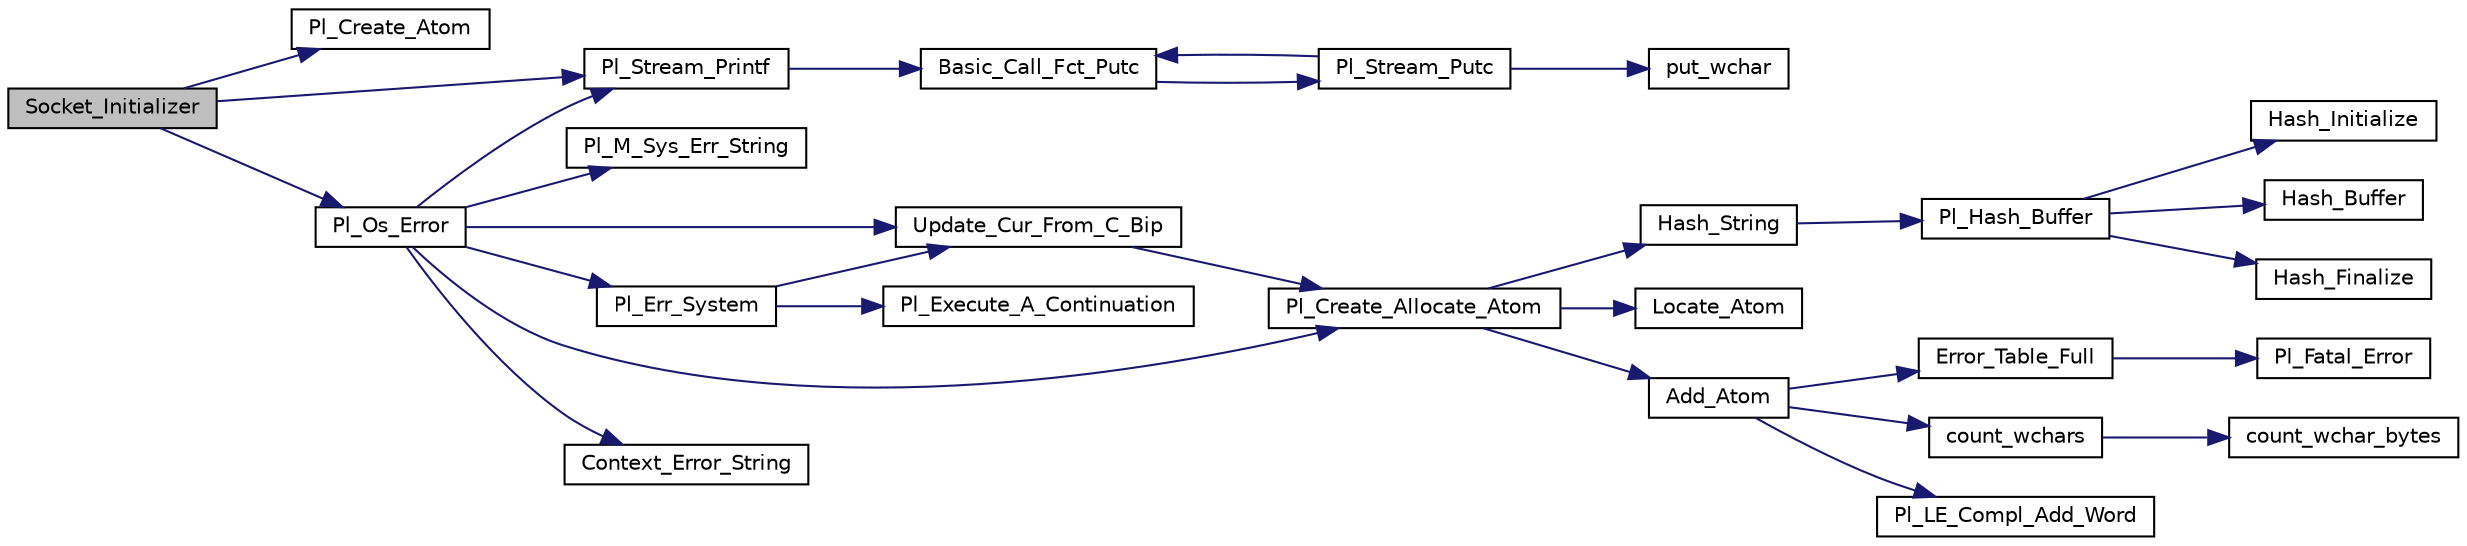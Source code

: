 digraph "Socket_Initializer"
{
  edge [fontname="Helvetica",fontsize="10",labelfontname="Helvetica",labelfontsize="10"];
  node [fontname="Helvetica",fontsize="10",shape=record];
  rankdir="LR";
  Node1 [label="Socket_Initializer",height=0.2,width=0.4,color="black", fillcolor="grey75", style="filled", fontcolor="black"];
  Node1 -> Node2 [color="midnightblue",fontsize="10",style="solid",fontname="Helvetica"];
  Node2 [label="Pl_Create_Atom",height=0.2,width=0.4,color="black", fillcolor="white", style="filled",URL="$atom_8c.html#a068c993d95113a2ba7643918e68eedb3"];
  Node1 -> Node3 [color="midnightblue",fontsize="10",style="solid",fontname="Helvetica"];
  Node3 [label="Pl_Stream_Printf",height=0.2,width=0.4,color="black", fillcolor="white", style="filled",URL="$stream__supp_8c.html#aa0a1fdfbaae9e476151527d87510c0eb"];
  Node3 -> Node4 [color="midnightblue",fontsize="10",style="solid",fontname="Helvetica"];
  Node4 [label="Basic_Call_Fct_Putc",height=0.2,width=0.4,color="black", fillcolor="white", style="filled",URL="$stream__supp_8c.html#a8f331c65c933f08991e3d6622ffe538f"];
  Node4 -> Node5 [color="midnightblue",fontsize="10",style="solid",fontname="Helvetica"];
  Node5 [label="Pl_Stream_Putc",height=0.2,width=0.4,color="black", fillcolor="white", style="filled",URL="$stream__supp_8c.html#aaa89ed2e422788cf2648a9228868c1b6"];
  Node5 -> Node6 [color="midnightblue",fontsize="10",style="solid",fontname="Helvetica"];
  Node6 [label="put_wchar",height=0.2,width=0.4,color="black", fillcolor="white", style="filled",URL="$pl__wchar_8c.html#a31bcb7c7ad4174170702cb4399feb8e3"];
  Node5 -> Node4 [color="midnightblue",fontsize="10",style="solid",fontname="Helvetica"];
  Node1 -> Node7 [color="midnightblue",fontsize="10",style="solid",fontname="Helvetica"];
  Node7 [label="Pl_Os_Error",height=0.2,width=0.4,color="black", fillcolor="white", style="filled",URL="$error__supp_8c.html#a76830f502895027f89f5430f7dcdd159"];
  Node7 -> Node8 [color="midnightblue",fontsize="10",style="solid",fontname="Helvetica"];
  Node8 [label="Pl_M_Sys_Err_String",height=0.2,width=0.4,color="black", fillcolor="white", style="filled",URL="$machine_8c.html#a9774325ac269ffeece1e5f266a410f2b"];
  Node7 -> Node9 [color="midnightblue",fontsize="10",style="solid",fontname="Helvetica"];
  Node9 [label="Pl_Err_System",height=0.2,width=0.4,color="black", fillcolor="white", style="filled",URL="$error__supp_8c.html#ac4cccc965ec1dcc416fc6516efa704b0"];
  Node9 -> Node10 [color="midnightblue",fontsize="10",style="solid",fontname="Helvetica"];
  Node10 [label="Update_Cur_From_C_Bip",height=0.2,width=0.4,color="black", fillcolor="white", style="filled",URL="$error__supp_8c.html#aef1341aeb3ceb943d8e9d7d6f77b0582"];
  Node10 -> Node11 [color="midnightblue",fontsize="10",style="solid",fontname="Helvetica"];
  Node11 [label="Pl_Create_Allocate_Atom",height=0.2,width=0.4,color="black", fillcolor="white", style="filled",URL="$atom_8c.html#a76a3983dda97458000ed903b9bc94f6c"];
  Node11 -> Node12 [color="midnightblue",fontsize="10",style="solid",fontname="Helvetica"];
  Node12 [label="Hash_String",height=0.2,width=0.4,color="black", fillcolor="white", style="filled",URL="$atom_8c.html#a9ed09c0173fe0a0e6d0f90ec363687fe"];
  Node12 -> Node13 [color="midnightblue",fontsize="10",style="solid",fontname="Helvetica"];
  Node13 [label="Pl_Hash_Buffer",height=0.2,width=0.4,color="black", fillcolor="white", style="filled",URL="$hash__fct_8c.html#a59393adcfbeeda198a890af25f29cf7c"];
  Node13 -> Node14 [color="midnightblue",fontsize="10",style="solid",fontname="Helvetica"];
  Node14 [label="Hash_Initialize",height=0.2,width=0.4,color="black", fillcolor="white", style="filled",URL="$hash__fct_8c.html#abe414d7525a1bb4fcb8e4fd757498cb9"];
  Node13 -> Node15 [color="midnightblue",fontsize="10",style="solid",fontname="Helvetica"];
  Node15 [label="Hash_Buffer",height=0.2,width=0.4,color="black", fillcolor="white", style="filled",URL="$hash__fct_8c.html#a8b1af6cc6089ce3e2e3dc0a8a0d55e90"];
  Node13 -> Node16 [color="midnightblue",fontsize="10",style="solid",fontname="Helvetica"];
  Node16 [label="Hash_Finalize",height=0.2,width=0.4,color="black", fillcolor="white", style="filled",URL="$hash__fct_8c.html#aa33bb265b03bb03aa455241e374409f7"];
  Node11 -> Node17 [color="midnightblue",fontsize="10",style="solid",fontname="Helvetica"];
  Node17 [label="Locate_Atom",height=0.2,width=0.4,color="black", fillcolor="white", style="filled",URL="$atom_8c.html#ad4222685eae3cdb0315df48a8a7e89fc"];
  Node11 -> Node18 [color="midnightblue",fontsize="10",style="solid",fontname="Helvetica"];
  Node18 [label="Add_Atom",height=0.2,width=0.4,color="black", fillcolor="white", style="filled",URL="$atom_8c.html#abe628ad301508c0ed926cfb4bc791818"];
  Node18 -> Node19 [color="midnightblue",fontsize="10",style="solid",fontname="Helvetica"];
  Node19 [label="Error_Table_Full",height=0.2,width=0.4,color="black", fillcolor="white", style="filled",URL="$atom_8c.html#a37c733b7022eab8b9b95f0182591ee15"];
  Node19 -> Node20 [color="midnightblue",fontsize="10",style="solid",fontname="Helvetica"];
  Node20 [label="Pl_Fatal_Error",height=0.2,width=0.4,color="black", fillcolor="white", style="filled",URL="$misc_8c.html#a190fea7904d7245d4fdc5e9404a07907"];
  Node18 -> Node21 [color="midnightblue",fontsize="10",style="solid",fontname="Helvetica"];
  Node21 [label="count_wchars",height=0.2,width=0.4,color="black", fillcolor="white", style="filled",URL="$pl__wchar_8c.html#a55a0d7269a65645bbd4c978385b0c7a3"];
  Node21 -> Node22 [color="midnightblue",fontsize="10",style="solid",fontname="Helvetica"];
  Node22 [label="count_wchar_bytes",height=0.2,width=0.4,color="black", fillcolor="white", style="filled",URL="$pl__wchar_8c.html#afa9feb443cef2f8da40dd45a8c0e273d"];
  Node18 -> Node23 [color="midnightblue",fontsize="10",style="solid",fontname="Helvetica"];
  Node23 [label="Pl_LE_Compl_Add_Word",height=0.2,width=0.4,color="black", fillcolor="white", style="filled",URL="$linedit_8c.html#ab2a8db946ffd8187b5216ff4ac8cbe7c"];
  Node9 -> Node24 [color="midnightblue",fontsize="10",style="solid",fontname="Helvetica"];
  Node24 [label="Pl_Execute_A_Continuation",height=0.2,width=0.4,color="black", fillcolor="white", style="filled",URL="$engine_8c.html#ae0fcb6df66410fd57c52a0ba16527642"];
  Node7 -> Node11 [color="midnightblue",fontsize="10",style="solid",fontname="Helvetica"];
  Node7 -> Node10 [color="midnightblue",fontsize="10",style="solid",fontname="Helvetica"];
  Node7 -> Node3 [color="midnightblue",fontsize="10",style="solid",fontname="Helvetica"];
  Node7 -> Node25 [color="midnightblue",fontsize="10",style="solid",fontname="Helvetica"];
  Node25 [label="Context_Error_String",height=0.2,width=0.4,color="black", fillcolor="white", style="filled",URL="$error__supp_8c.html#a0190093a8a05169f87d93257e72c9851"];
}
